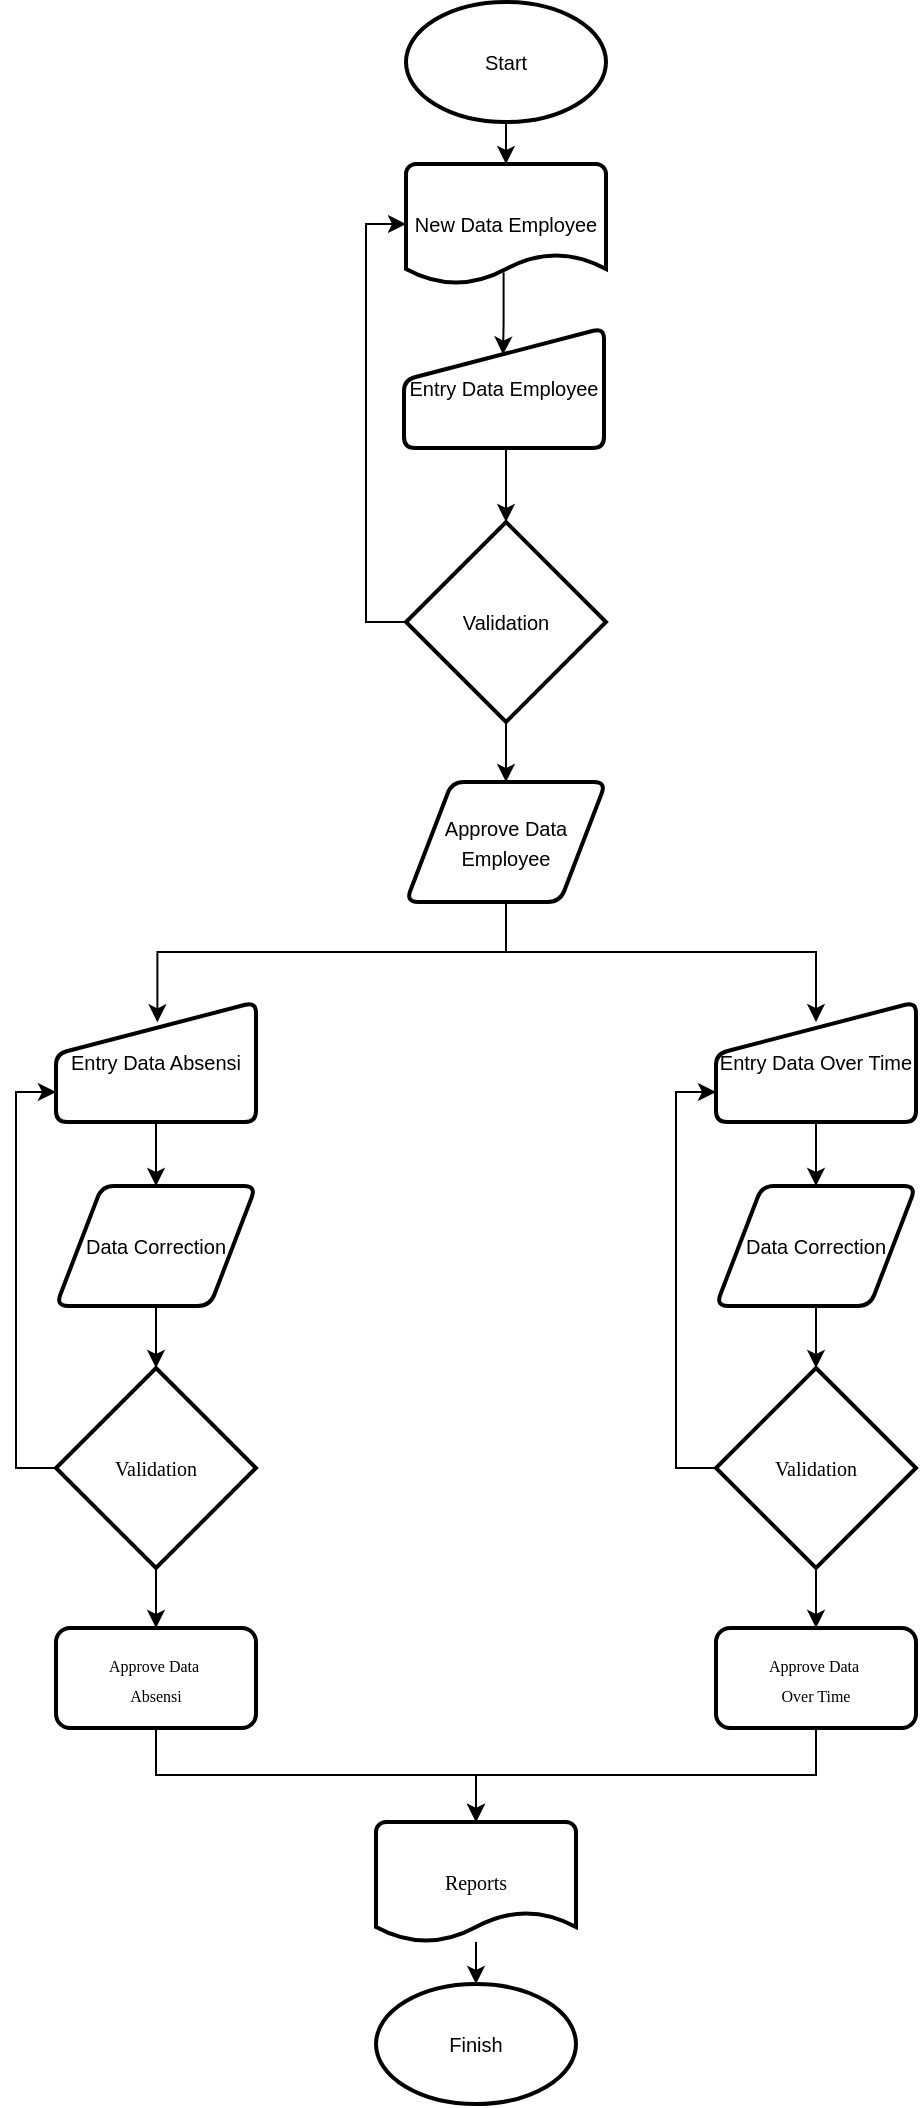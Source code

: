 <mxfile version="13.10.9" type="github" pages="4">
  <diagram id="5nMXj9RyXU6FvlOCf_NT" name="Flowchart">
    <mxGraphModel dx="1955" dy="1103" grid="1" gridSize="10" guides="1" tooltips="1" connect="1" arrows="1" fold="1" page="1" pageScale="1" pageWidth="850" pageHeight="1100" math="0" shadow="0">
      <root>
        <mxCell id="ncbpKEqY_66jZ5IdgeR_-0" />
        <mxCell id="ncbpKEqY_66jZ5IdgeR_-1" parent="ncbpKEqY_66jZ5IdgeR_-0" />
        <mxCell id="KnF2Xs_OHY0_fqnAn4FU-0" style="edgeStyle=orthogonalEdgeStyle;rounded=0;orthogonalLoop=1;jettySize=auto;html=1;exitX=0.5;exitY=1;exitDx=0;exitDy=0;exitPerimeter=0;entryX=0.5;entryY=0;entryDx=0;entryDy=0;entryPerimeter=0;" parent="ncbpKEqY_66jZ5IdgeR_-1" source="1SyY_KzNrf8T8s6oVxAl-0" target="t-rrDtuk4LZZ2P5UaLOh-0" edge="1">
          <mxGeometry relative="1" as="geometry" />
        </mxCell>
        <mxCell id="1SyY_KzNrf8T8s6oVxAl-0" value="&lt;font style=&quot;font-size: 10px&quot;&gt;Start&lt;/font&gt;" style="strokeWidth=2;html=1;shape=mxgraph.flowchart.start_1;whiteSpace=wrap;" parent="ncbpKEqY_66jZ5IdgeR_-1" vertex="1">
          <mxGeometry x="375" y="20" width="100" height="60" as="geometry" />
        </mxCell>
        <mxCell id="rRhv239q08peuhMhp0vz-0" style="edgeStyle=orthogonalEdgeStyle;rounded=0;orthogonalLoop=1;jettySize=auto;html=1;exitX=0.5;exitY=1;exitDx=0;exitDy=0;entryX=0.5;entryY=0;entryDx=0;entryDy=0;entryPerimeter=0;" parent="ncbpKEqY_66jZ5IdgeR_-1" source="1SyY_KzNrf8T8s6oVxAl-1" target="KnF2Xs_OHY0_fqnAn4FU-2" edge="1">
          <mxGeometry relative="1" as="geometry" />
        </mxCell>
        <mxCell id="1SyY_KzNrf8T8s6oVxAl-1" value="&lt;font style=&quot;font-size: 10px&quot;&gt;Entry Data Employee&lt;/font&gt;" style="html=1;strokeWidth=2;shape=manualInput;whiteSpace=wrap;rounded=1;size=26;arcSize=11;" parent="ncbpKEqY_66jZ5IdgeR_-1" vertex="1">
          <mxGeometry x="374" y="183" width="100" height="60" as="geometry" />
        </mxCell>
        <mxCell id="KnF2Xs_OHY0_fqnAn4FU-1" style="edgeStyle=orthogonalEdgeStyle;rounded=0;orthogonalLoop=1;jettySize=auto;html=1;entryX=0.495;entryY=0.221;entryDx=0;entryDy=0;exitX=0.488;exitY=0.905;exitDx=0;exitDy=0;exitPerimeter=0;entryPerimeter=0;" parent="ncbpKEqY_66jZ5IdgeR_-1" source="t-rrDtuk4LZZ2P5UaLOh-0" target="1SyY_KzNrf8T8s6oVxAl-1" edge="1">
          <mxGeometry relative="1" as="geometry" />
        </mxCell>
        <mxCell id="t-rrDtuk4LZZ2P5UaLOh-0" value="&lt;font style=&quot;font-size: 10px&quot;&gt;New Data Employee&lt;/font&gt;" style="strokeWidth=2;html=1;shape=mxgraph.flowchart.document2;whiteSpace=wrap;size=0.25;" parent="ncbpKEqY_66jZ5IdgeR_-1" vertex="1">
          <mxGeometry x="375" y="101" width="100" height="60" as="geometry" />
        </mxCell>
        <mxCell id="rRhv239q08peuhMhp0vz-2" style="edgeStyle=orthogonalEdgeStyle;rounded=0;orthogonalLoop=1;jettySize=auto;html=1;exitX=0;exitY=0.5;exitDx=0;exitDy=0;exitPerimeter=0;entryX=0;entryY=0.5;entryDx=0;entryDy=0;entryPerimeter=0;" parent="ncbpKEqY_66jZ5IdgeR_-1" source="KnF2Xs_OHY0_fqnAn4FU-2" target="t-rrDtuk4LZZ2P5UaLOh-0" edge="1">
          <mxGeometry relative="1" as="geometry" />
        </mxCell>
        <mxCell id="KjmZHDo4SLuheT-k2awk-1" style="edgeStyle=orthogonalEdgeStyle;rounded=0;orthogonalLoop=1;jettySize=auto;html=1;exitX=0.5;exitY=1;exitDx=0;exitDy=0;exitPerimeter=0;entryX=0.5;entryY=0;entryDx=0;entryDy=0;" parent="ncbpKEqY_66jZ5IdgeR_-1" source="KnF2Xs_OHY0_fqnAn4FU-2" target="KjmZHDo4SLuheT-k2awk-0" edge="1">
          <mxGeometry relative="1" as="geometry" />
        </mxCell>
        <mxCell id="KnF2Xs_OHY0_fqnAn4FU-2" value="&lt;div&gt;&lt;font style=&quot;font-size: 10px&quot;&gt;Validation&lt;/font&gt;&lt;/div&gt;" style="strokeWidth=2;html=1;shape=mxgraph.flowchart.decision;whiteSpace=wrap;" parent="ncbpKEqY_66jZ5IdgeR_-1" vertex="1">
          <mxGeometry x="375" y="280" width="100" height="100" as="geometry" />
        </mxCell>
        <mxCell id="KjmZHDo4SLuheT-k2awk-4" style="edgeStyle=orthogonalEdgeStyle;rounded=0;orthogonalLoop=1;jettySize=auto;html=1;exitX=0.5;exitY=1;exitDx=0;exitDy=0;entryX=0.507;entryY=0.169;entryDx=0;entryDy=0;entryPerimeter=0;" parent="ncbpKEqY_66jZ5IdgeR_-1" source="KjmZHDo4SLuheT-k2awk-0" target="KjmZHDo4SLuheT-k2awk-2" edge="1">
          <mxGeometry relative="1" as="geometry" />
        </mxCell>
        <mxCell id="KjmZHDo4SLuheT-k2awk-5" style="edgeStyle=orthogonalEdgeStyle;rounded=0;orthogonalLoop=1;jettySize=auto;html=1;exitX=0.5;exitY=1;exitDx=0;exitDy=0;entryX=0.5;entryY=0.167;entryDx=0;entryDy=0;entryPerimeter=0;" parent="ncbpKEqY_66jZ5IdgeR_-1" source="KjmZHDo4SLuheT-k2awk-0" target="KjmZHDo4SLuheT-k2awk-3" edge="1">
          <mxGeometry relative="1" as="geometry" />
        </mxCell>
        <mxCell id="KjmZHDo4SLuheT-k2awk-0" value="&lt;font style=&quot;font-size: 10px&quot;&gt;Approve Data Employee&lt;/font&gt;" style="shape=parallelogram;html=1;strokeWidth=2;perimeter=parallelogramPerimeter;whiteSpace=wrap;rounded=1;arcSize=12;size=0.23;" parent="ncbpKEqY_66jZ5IdgeR_-1" vertex="1">
          <mxGeometry x="375" y="410" width="100" height="60" as="geometry" />
        </mxCell>
        <mxCell id="2CWql-tI9Y_0Fncy1DRG-1" style="edgeStyle=orthogonalEdgeStyle;rounded=0;orthogonalLoop=1;jettySize=auto;html=1;exitX=0.5;exitY=1;exitDx=0;exitDy=0;entryX=0.5;entryY=0;entryDx=0;entryDy=0;" parent="ncbpKEqY_66jZ5IdgeR_-1" source="KjmZHDo4SLuheT-k2awk-2" target="Wvh0KTGeDEWMRK4vmUht-0" edge="1">
          <mxGeometry relative="1" as="geometry" />
        </mxCell>
        <mxCell id="KjmZHDo4SLuheT-k2awk-2" value="&lt;font style=&quot;font-size: 10px&quot;&gt;Entry Data Absensi&lt;/font&gt;" style="html=1;strokeWidth=2;shape=manualInput;whiteSpace=wrap;rounded=1;size=26;arcSize=11;" parent="ncbpKEqY_66jZ5IdgeR_-1" vertex="1">
          <mxGeometry x="200" y="520" width="100" height="60" as="geometry" />
        </mxCell>
        <mxCell id="2CWql-tI9Y_0Fncy1DRG-2" style="edgeStyle=orthogonalEdgeStyle;rounded=0;orthogonalLoop=1;jettySize=auto;html=1;exitX=0.5;exitY=1;exitDx=0;exitDy=0;entryX=0.5;entryY=0;entryDx=0;entryDy=0;" parent="ncbpKEqY_66jZ5IdgeR_-1" source="KjmZHDo4SLuheT-k2awk-3" target="2CWql-tI9Y_0Fncy1DRG-0" edge="1">
          <mxGeometry relative="1" as="geometry" />
        </mxCell>
        <mxCell id="KjmZHDo4SLuheT-k2awk-3" value="&lt;font style=&quot;font-size: 10px&quot;&gt;Entry Data Over Time&lt;/font&gt;" style="html=1;strokeWidth=2;shape=manualInput;whiteSpace=wrap;rounded=1;size=26;arcSize=11;" parent="ncbpKEqY_66jZ5IdgeR_-1" vertex="1">
          <mxGeometry x="530" y="520" width="100" height="60" as="geometry" />
        </mxCell>
        <mxCell id="vZDQDPhfSBdswScSnadv-1" style="edgeStyle=orthogonalEdgeStyle;rounded=0;orthogonalLoop=1;jettySize=auto;html=1;exitX=0.5;exitY=1;exitDx=0;exitDy=0;" parent="ncbpKEqY_66jZ5IdgeR_-1" source="Wvh0KTGeDEWMRK4vmUht-0" target="2CWql-tI9Y_0Fncy1DRG-3" edge="1">
          <mxGeometry relative="1" as="geometry" />
        </mxCell>
        <mxCell id="Wvh0KTGeDEWMRK4vmUht-0" value="&lt;font style=&quot;font-size: 10px&quot;&gt;Data Correction&lt;/font&gt;" style="shape=parallelogram;html=1;strokeWidth=2;perimeter=parallelogramPerimeter;whiteSpace=wrap;rounded=1;arcSize=12;size=0.23;" parent="ncbpKEqY_66jZ5IdgeR_-1" vertex="1">
          <mxGeometry x="200" y="612" width="100" height="60" as="geometry" />
        </mxCell>
        <mxCell id="vZDQDPhfSBdswScSnadv-2" style="edgeStyle=orthogonalEdgeStyle;rounded=0;orthogonalLoop=1;jettySize=auto;html=1;exitX=0.5;exitY=1;exitDx=0;exitDy=0;entryX=0.5;entryY=0;entryDx=0;entryDy=0;entryPerimeter=0;" parent="ncbpKEqY_66jZ5IdgeR_-1" source="2CWql-tI9Y_0Fncy1DRG-0" target="vZDQDPhfSBdswScSnadv-0" edge="1">
          <mxGeometry relative="1" as="geometry" />
        </mxCell>
        <mxCell id="2CWql-tI9Y_0Fncy1DRG-0" value="&lt;font style=&quot;font-size: 10px&quot;&gt;Data Correction&lt;/font&gt;" style="shape=parallelogram;html=1;strokeWidth=2;perimeter=parallelogramPerimeter;whiteSpace=wrap;rounded=1;arcSize=12;size=0.23;" parent="ncbpKEqY_66jZ5IdgeR_-1" vertex="1">
          <mxGeometry x="530" y="612" width="100" height="60" as="geometry" />
        </mxCell>
        <mxCell id="vZDQDPhfSBdswScSnadv-3" style="edgeStyle=orthogonalEdgeStyle;rounded=0;orthogonalLoop=1;jettySize=auto;html=1;exitX=0;exitY=0.5;exitDx=0;exitDy=0;exitPerimeter=0;entryX=0;entryY=0.75;entryDx=0;entryDy=0;" parent="ncbpKEqY_66jZ5IdgeR_-1" source="2CWql-tI9Y_0Fncy1DRG-3" target="KjmZHDo4SLuheT-k2awk-2" edge="1">
          <mxGeometry relative="1" as="geometry" />
        </mxCell>
        <mxCell id="znZh1uNfBQtlT4IUKfup-0" style="edgeStyle=orthogonalEdgeStyle;rounded=0;orthogonalLoop=1;jettySize=auto;html=1;exitX=0.5;exitY=1;exitDx=0;exitDy=0;exitPerimeter=0;entryX=0.5;entryY=0;entryDx=0;entryDy=0;" parent="ncbpKEqY_66jZ5IdgeR_-1" source="2CWql-tI9Y_0Fncy1DRG-3" target="220HDNtDKlOBBoh5CE0y-0" edge="1">
          <mxGeometry relative="1" as="geometry" />
        </mxCell>
        <mxCell id="2CWql-tI9Y_0Fncy1DRG-3" value="&lt;span style=&quot;font-family: &amp;#34;verdana&amp;#34;&quot;&gt;&lt;font style=&quot;font-size: 10px&quot;&gt;Validation&lt;/font&gt;&lt;/span&gt;" style="strokeWidth=2;html=1;shape=mxgraph.flowchart.decision;whiteSpace=wrap;" parent="ncbpKEqY_66jZ5IdgeR_-1" vertex="1">
          <mxGeometry x="200" y="703" width="100" height="100" as="geometry" />
        </mxCell>
        <mxCell id="vZDQDPhfSBdswScSnadv-4" style="edgeStyle=orthogonalEdgeStyle;rounded=0;orthogonalLoop=1;jettySize=auto;html=1;exitX=0;exitY=0.5;exitDx=0;exitDy=0;exitPerimeter=0;entryX=0;entryY=0.75;entryDx=0;entryDy=0;" parent="ncbpKEqY_66jZ5IdgeR_-1" source="vZDQDPhfSBdswScSnadv-0" target="KjmZHDo4SLuheT-k2awk-3" edge="1">
          <mxGeometry relative="1" as="geometry" />
        </mxCell>
        <mxCell id="znZh1uNfBQtlT4IUKfup-2" style="edgeStyle=orthogonalEdgeStyle;rounded=0;orthogonalLoop=1;jettySize=auto;html=1;exitX=0.5;exitY=1;exitDx=0;exitDy=0;exitPerimeter=0;entryX=0.5;entryY=0;entryDx=0;entryDy=0;" parent="ncbpKEqY_66jZ5IdgeR_-1" source="vZDQDPhfSBdswScSnadv-0" target="znZh1uNfBQtlT4IUKfup-1" edge="1">
          <mxGeometry relative="1" as="geometry" />
        </mxCell>
        <mxCell id="vZDQDPhfSBdswScSnadv-0" value="&lt;span style=&quot;font-family: &amp;#34;verdana&amp;#34;&quot;&gt;&lt;font style=&quot;font-size: 10px&quot;&gt;Validation&lt;/font&gt;&lt;/span&gt;" style="strokeWidth=2;html=1;shape=mxgraph.flowchart.decision;whiteSpace=wrap;" parent="ncbpKEqY_66jZ5IdgeR_-1" vertex="1">
          <mxGeometry x="530" y="703" width="100" height="100" as="geometry" />
        </mxCell>
        <mxCell id="znZh1uNfBQtlT4IUKfup-4" style="edgeStyle=orthogonalEdgeStyle;rounded=0;orthogonalLoop=1;jettySize=auto;html=1;exitX=0.5;exitY=1;exitDx=0;exitDy=0;entryX=0.5;entryY=0;entryDx=0;entryDy=0;entryPerimeter=0;" parent="ncbpKEqY_66jZ5IdgeR_-1" source="220HDNtDKlOBBoh5CE0y-0" target="znZh1uNfBQtlT4IUKfup-3" edge="1">
          <mxGeometry relative="1" as="geometry" />
        </mxCell>
        <mxCell id="220HDNtDKlOBBoh5CE0y-0" value="&lt;span style=&quot;font-family: &amp;#34;verdana&amp;#34; ; font-size: 8px&quot;&gt;Approve Data&amp;nbsp;&lt;/span&gt;&lt;br style=&quot;font-family: &amp;#34;verdana&amp;#34; ; font-size: 8px&quot;&gt;&lt;span style=&quot;font-family: &amp;#34;verdana&amp;#34; ; font-size: 8px&quot;&gt;Absensi&lt;/span&gt;" style="rounded=1;whiteSpace=wrap;html=1;absoluteArcSize=1;arcSize=14;strokeWidth=2;" parent="ncbpKEqY_66jZ5IdgeR_-1" vertex="1">
          <mxGeometry x="200" y="833" width="100" height="50" as="geometry" />
        </mxCell>
        <mxCell id="znZh1uNfBQtlT4IUKfup-5" style="edgeStyle=orthogonalEdgeStyle;rounded=0;orthogonalLoop=1;jettySize=auto;html=1;exitX=0.5;exitY=1;exitDx=0;exitDy=0;entryX=0.5;entryY=0;entryDx=0;entryDy=0;entryPerimeter=0;" parent="ncbpKEqY_66jZ5IdgeR_-1" source="znZh1uNfBQtlT4IUKfup-1" target="znZh1uNfBQtlT4IUKfup-3" edge="1">
          <mxGeometry relative="1" as="geometry" />
        </mxCell>
        <mxCell id="znZh1uNfBQtlT4IUKfup-1" value="&lt;span style=&quot;font-family: &amp;#34;verdana&amp;#34; ; font-size: 8px&quot;&gt;Approve Data&amp;nbsp;&lt;/span&gt;&lt;br style=&quot;font-family: &amp;#34;verdana&amp;#34; ; font-size: 8px&quot;&gt;&lt;span style=&quot;font-family: &amp;#34;verdana&amp;#34; ; font-size: 8px&quot;&gt;Over Time&lt;/span&gt;" style="rounded=1;whiteSpace=wrap;html=1;absoluteArcSize=1;arcSize=14;strokeWidth=2;" parent="ncbpKEqY_66jZ5IdgeR_-1" vertex="1">
          <mxGeometry x="530" y="833" width="100" height="50" as="geometry" />
        </mxCell>
        <mxCell id="znZh1uNfBQtlT4IUKfup-7" value="" style="edgeStyle=orthogonalEdgeStyle;rounded=0;orthogonalLoop=1;jettySize=auto;html=1;" parent="ncbpKEqY_66jZ5IdgeR_-1" source="znZh1uNfBQtlT4IUKfup-3" target="znZh1uNfBQtlT4IUKfup-6" edge="1">
          <mxGeometry relative="1" as="geometry" />
        </mxCell>
        <mxCell id="znZh1uNfBQtlT4IUKfup-3" value="&lt;span style=&quot;font-family: &amp;#34;verdana&amp;#34;&quot;&gt;&lt;font style=&quot;font-size: 10px&quot;&gt;Reports&lt;/font&gt;&lt;/span&gt;" style="strokeWidth=2;html=1;shape=mxgraph.flowchart.document2;whiteSpace=wrap;size=0.25;" parent="ncbpKEqY_66jZ5IdgeR_-1" vertex="1">
          <mxGeometry x="360" y="930" width="100" height="60" as="geometry" />
        </mxCell>
        <mxCell id="znZh1uNfBQtlT4IUKfup-6" value="&lt;font style=&quot;font-size: 10px&quot;&gt;Finish&lt;/font&gt;" style="strokeWidth=2;html=1;shape=mxgraph.flowchart.start_1;whiteSpace=wrap;" parent="ncbpKEqY_66jZ5IdgeR_-1" vertex="1">
          <mxGeometry x="360" y="1011" width="100" height="60" as="geometry" />
        </mxCell>
      </root>
    </mxGraphModel>
  </diagram>
  <diagram name="Diagram Alir" id="74e2e168-ea6b-b213-b513-2b3c1d86103e">
    <mxGraphModel dx="1564" dy="882" grid="1" gridSize="10" guides="1" tooltips="1" connect="1" arrows="1" fold="1" page="1" pageScale="1" pageWidth="1100" pageHeight="850" background="#ffffff" math="0" shadow="0">
      <root>
        <mxCell id="0" />
        <mxCell id="1" parent="0" />
        <mxCell id="77e6c97f196da883-1" value="Diagram Alir Employee" style="swimlane;html=1;childLayout=stackLayout;startSize=20;rounded=0;shadow=0;labelBackgroundColor=none;strokeWidth=1;fontFamily=Verdana;fontSize=8;align=center;fontColor=#FFFFFF;fillColor=#000000;" parent="1" vertex="1">
          <mxGeometry x="70" y="40" width="640" height="750" as="geometry" />
        </mxCell>
        <mxCell id="77e6c97f196da883-2" value="Employee" style="swimlane;html=1;startSize=20;fillColor=#3399FF;fontColor=#FFFFFF;" parent="77e6c97f196da883-1" vertex="1">
          <mxGeometry y="20" width="160" height="730" as="geometry" />
        </mxCell>
        <mxCell id="77e6c97f196da883-8" value="New Data Employee" style="rounded=1;whiteSpace=wrap;html=1;shadow=0;labelBackgroundColor=none;strokeWidth=1;fontFamily=Verdana;fontSize=8;align=center;" parent="77e6c97f196da883-2" vertex="1">
          <mxGeometry x="20" y="65" width="100" height="60" as="geometry" />
        </mxCell>
        <mxCell id="rUZzpy61hVOmb5DJjFDf-6" value="Entry Absensi" style="rounded=1;whiteSpace=wrap;html=1;shadow=0;labelBackgroundColor=none;strokeWidth=1;fontFamily=Verdana;fontSize=8;align=center;" parent="77e6c97f196da883-2" vertex="1">
          <mxGeometry x="20" y="320" width="100" height="60" as="geometry" />
        </mxCell>
        <mxCell id="rUZzpy61hVOmb5DJjFDf-31" value="Entry Over Time" style="rounded=1;whiteSpace=wrap;html=1;shadow=0;labelBackgroundColor=none;strokeWidth=1;fontFamily=Verdana;fontSize=8;align=center;" parent="77e6c97f196da883-2" vertex="1">
          <mxGeometry x="30" y="500" width="100" height="60" as="geometry" />
        </mxCell>
        <mxCell id="77e6c97f196da883-26" style="edgeStyle=orthogonalEdgeStyle;rounded=1;html=1;labelBackgroundColor=none;startArrow=none;startFill=0;startSize=5;endArrow=classicThin;endFill=1;endSize=5;jettySize=auto;orthogonalLoop=1;strokeWidth=1;fontFamily=Verdana;fontSize=8" parent="77e6c97f196da883-1" source="77e6c97f196da883-8" target="77e6c97f196da883-11" edge="1">
          <mxGeometry relative="1" as="geometry" />
        </mxCell>
        <mxCell id="rUZzpy61hVOmb5DJjFDf-13" style="edgeStyle=orthogonalEdgeStyle;rounded=0;orthogonalLoop=1;jettySize=auto;html=1;exitX=1;exitY=0.5;exitDx=0;exitDy=0;entryX=0;entryY=0.5;entryDx=0;entryDy=0;" parent="77e6c97f196da883-1" source="rUZzpy61hVOmb5DJjFDf-6" target="rUZzpy61hVOmb5DJjFDf-9" edge="1">
          <mxGeometry relative="1" as="geometry" />
        </mxCell>
        <mxCell id="77e6c97f196da883-3" value="Admin" style="swimlane;html=1;startSize=20;fillColor=#3399FF;fontColor=#FFFFFF;" parent="77e6c97f196da883-1" vertex="1">
          <mxGeometry x="160" y="20" width="160" height="730" as="geometry" />
        </mxCell>
        <mxCell id="rUZzpy61hVOmb5DJjFDf-2" style="edgeStyle=orthogonalEdgeStyle;rounded=0;orthogonalLoop=1;jettySize=auto;html=1;exitX=0.5;exitY=1;exitDx=0;exitDy=0;entryX=0.5;entryY=0;entryDx=0;entryDy=0;" parent="77e6c97f196da883-3" source="77e6c97f196da883-11" target="rUZzpy61hVOmb5DJjFDf-1" edge="1">
          <mxGeometry relative="1" as="geometry" />
        </mxCell>
        <mxCell id="77e6c97f196da883-11" value="Entry Data Employee" style="rounded=1;whiteSpace=wrap;html=1;shadow=0;labelBackgroundColor=none;strokeWidth=1;fontFamily=Verdana;fontSize=8;align=center;" parent="77e6c97f196da883-3" vertex="1">
          <mxGeometry x="30" y="65" width="100" height="60" as="geometry" />
        </mxCell>
        <mxCell id="rUZzpy61hVOmb5DJjFDf-1" value="Validation" style="rhombus;whiteSpace=wrap;html=1;rounded=0;shadow=0;labelBackgroundColor=none;strokeWidth=1;fontFamily=Verdana;fontSize=8;align=center;" parent="77e6c97f196da883-3" vertex="1">
          <mxGeometry x="40" y="155" width="80" height="60" as="geometry" />
        </mxCell>
        <mxCell id="rUZzpy61hVOmb5DJjFDf-11" style="edgeStyle=orthogonalEdgeStyle;rounded=0;orthogonalLoop=1;jettySize=auto;html=1;exitX=0.5;exitY=1;exitDx=0;exitDy=0;entryX=0.5;entryY=0;entryDx=0;entryDy=0;" parent="77e6c97f196da883-3" source="rUZzpy61hVOmb5DJjFDf-9" target="rUZzpy61hVOmb5DJjFDf-10" edge="1">
          <mxGeometry relative="1" as="geometry" />
        </mxCell>
        <mxCell id="rUZzpy61hVOmb5DJjFDf-9" value="Data Correction" style="rounded=1;whiteSpace=wrap;html=1;shadow=0;labelBackgroundColor=none;strokeWidth=1;fontFamily=Verdana;fontSize=8;align=center;" parent="77e6c97f196da883-3" vertex="1">
          <mxGeometry x="30" y="320" width="100" height="60" as="geometry" />
        </mxCell>
        <mxCell id="rUZzpy61hVOmb5DJjFDf-10" value="Validation" style="rhombus;whiteSpace=wrap;html=1;rounded=0;shadow=0;labelBackgroundColor=none;strokeWidth=1;fontFamily=Verdana;fontSize=8;align=center;" parent="77e6c97f196da883-3" vertex="1">
          <mxGeometry x="40" y="405" width="80" height="60" as="geometry" />
        </mxCell>
        <mxCell id="rUZzpy61hVOmb5DJjFDf-39" style="edgeStyle=orthogonalEdgeStyle;rounded=0;orthogonalLoop=1;jettySize=auto;html=1;exitX=0.5;exitY=1;exitDx=0;exitDy=0;entryX=0.5;entryY=0;entryDx=0;entryDy=0;" parent="77e6c97f196da883-3" source="rUZzpy61hVOmb5DJjFDf-32" target="rUZzpy61hVOmb5DJjFDf-35" edge="1">
          <mxGeometry relative="1" as="geometry" />
        </mxCell>
        <mxCell id="rUZzpy61hVOmb5DJjFDf-32" value="Data Correction" style="rounded=1;whiteSpace=wrap;html=1;shadow=0;labelBackgroundColor=none;strokeWidth=1;fontFamily=Verdana;fontSize=8;align=center;" parent="77e6c97f196da883-3" vertex="1">
          <mxGeometry x="30" y="500" width="100" height="60" as="geometry" />
        </mxCell>
        <mxCell id="rUZzpy61hVOmb5DJjFDf-35" value="Validation" style="rhombus;whiteSpace=wrap;html=1;rounded=0;shadow=0;labelBackgroundColor=none;strokeWidth=1;fontFamily=Verdana;fontSize=8;align=center;" parent="77e6c97f196da883-3" vertex="1">
          <mxGeometry x="40" y="600" width="80" height="60" as="geometry" />
        </mxCell>
        <mxCell id="77e6c97f196da883-4" value="Manager" style="swimlane;html=1;startSize=20;fillColor=#007FFF;fontColor=#FFFFFF;" parent="77e6c97f196da883-1" vertex="1">
          <mxGeometry x="320" y="20" width="160" height="730" as="geometry" />
        </mxCell>
        <mxCell id="77e6c97f196da883-12" value="Approve Data Employee" style="rounded=1;whiteSpace=wrap;html=1;shadow=0;labelBackgroundColor=none;strokeWidth=1;fontFamily=Verdana;fontSize=8;align=center;" parent="77e6c97f196da883-4" vertex="1">
          <mxGeometry x="30" y="210" width="100" height="60" as="geometry" />
        </mxCell>
        <mxCell id="rUZzpy61hVOmb5DJjFDf-15" value="Approve Data Absensi" style="rounded=1;whiteSpace=wrap;html=1;shadow=0;labelBackgroundColor=none;strokeWidth=1;fontFamily=Verdana;fontSize=8;align=center;" parent="77e6c97f196da883-4" vertex="1">
          <mxGeometry x="30" y="321" width="100" height="60" as="geometry" />
        </mxCell>
        <mxCell id="rUZzpy61hVOmb5DJjFDf-33" value="Approve Data &lt;br&gt;Over Time" style="rounded=1;whiteSpace=wrap;html=1;shadow=0;labelBackgroundColor=none;strokeWidth=1;fontFamily=Verdana;fontSize=8;align=center;" parent="77e6c97f196da883-4" vertex="1">
          <mxGeometry x="30" y="500" width="100" height="60" as="geometry" />
        </mxCell>
        <mxCell id="77e6c97f196da883-5" value="Head" style="swimlane;html=1;startSize=20;fillColor=#007FFF;fontColor=#FFFFFF;" parent="77e6c97f196da883-1" vertex="1">
          <mxGeometry x="480" y="20" width="160" height="730" as="geometry" />
        </mxCell>
        <mxCell id="77e6c97f196da883-15" value="Reports" style="rounded=1;whiteSpace=wrap;html=1;shadow=0;labelBackgroundColor=none;strokeWidth=1;fontFamily=Verdana;fontSize=8;align=center;" parent="77e6c97f196da883-5" vertex="1">
          <mxGeometry x="30" y="210" width="100" height="60" as="geometry" />
        </mxCell>
        <mxCell id="rUZzpy61hVOmb5DJjFDf-19" value="Reports" style="rounded=1;whiteSpace=wrap;html=1;shadow=0;labelBackgroundColor=none;strokeWidth=1;fontFamily=Verdana;fontSize=8;align=center;" parent="77e6c97f196da883-5" vertex="1">
          <mxGeometry x="30" y="321" width="100" height="60" as="geometry" />
        </mxCell>
        <mxCell id="rUZzpy61hVOmb5DJjFDf-34" value="Reports" style="rounded=1;whiteSpace=wrap;html=1;shadow=0;labelBackgroundColor=none;strokeWidth=1;fontFamily=Verdana;fontSize=8;align=center;" parent="77e6c97f196da883-5" vertex="1">
          <mxGeometry x="30" y="500" width="100" height="60" as="geometry" />
        </mxCell>
        <mxCell id="rUZzpy61hVOmb5DJjFDf-4" style="edgeStyle=orthogonalEdgeStyle;rounded=0;orthogonalLoop=1;jettySize=auto;html=1;exitX=0.5;exitY=1;exitDx=0;exitDy=0;entryX=0;entryY=0.5;entryDx=0;entryDy=0;" parent="77e6c97f196da883-1" source="rUZzpy61hVOmb5DJjFDf-1" target="77e6c97f196da883-12" edge="1">
          <mxGeometry relative="1" as="geometry" />
        </mxCell>
        <mxCell id="rUZzpy61hVOmb5DJjFDf-5" style="edgeStyle=orthogonalEdgeStyle;rounded=0;orthogonalLoop=1;jettySize=auto;html=1;exitX=1;exitY=0.5;exitDx=0;exitDy=0;entryX=0;entryY=0.5;entryDx=0;entryDy=0;" parent="77e6c97f196da883-1" source="77e6c97f196da883-12" target="77e6c97f196da883-15" edge="1">
          <mxGeometry relative="1" as="geometry" />
        </mxCell>
        <mxCell id="rUZzpy61hVOmb5DJjFDf-14" style="edgeStyle=orthogonalEdgeStyle;rounded=0;orthogonalLoop=1;jettySize=auto;html=1;exitX=0.5;exitY=1;exitDx=0;exitDy=0;entryX=0.5;entryY=0;entryDx=0;entryDy=0;" parent="77e6c97f196da883-1" source="77e6c97f196da883-12" target="rUZzpy61hVOmb5DJjFDf-6" edge="1">
          <mxGeometry relative="1" as="geometry" />
        </mxCell>
        <mxCell id="rUZzpy61hVOmb5DJjFDf-18" style="edgeStyle=orthogonalEdgeStyle;rounded=0;orthogonalLoop=1;jettySize=auto;html=1;exitX=1;exitY=0.5;exitDx=0;exitDy=0;entryX=-0.033;entryY=0.486;entryDx=0;entryDy=0;entryPerimeter=0;" parent="77e6c97f196da883-1" source="rUZzpy61hVOmb5DJjFDf-9" target="rUZzpy61hVOmb5DJjFDf-15" edge="1">
          <mxGeometry relative="1" as="geometry" />
        </mxCell>
        <mxCell id="rUZzpy61hVOmb5DJjFDf-20" style="edgeStyle=orthogonalEdgeStyle;rounded=0;orthogonalLoop=1;jettySize=auto;html=1;exitX=1;exitY=0.5;exitDx=0;exitDy=0;entryX=0;entryY=0.5;entryDx=0;entryDy=0;" parent="77e6c97f196da883-1" source="rUZzpy61hVOmb5DJjFDf-15" target="rUZzpy61hVOmb5DJjFDf-19" edge="1">
          <mxGeometry relative="1" as="geometry" />
        </mxCell>
        <mxCell id="rUZzpy61hVOmb5DJjFDf-36" style="edgeStyle=orthogonalEdgeStyle;rounded=0;orthogonalLoop=1;jettySize=auto;html=1;exitX=1;exitY=0.5;exitDx=0;exitDy=0;entryX=0;entryY=0.5;entryDx=0;entryDy=0;" parent="77e6c97f196da883-1" source="rUZzpy61hVOmb5DJjFDf-31" target="rUZzpy61hVOmb5DJjFDf-32" edge="1">
          <mxGeometry relative="1" as="geometry" />
        </mxCell>
        <mxCell id="rUZzpy61hVOmb5DJjFDf-37" style="edgeStyle=orthogonalEdgeStyle;rounded=0;orthogonalLoop=1;jettySize=auto;html=1;exitX=1;exitY=0.5;exitDx=0;exitDy=0;entryX=0;entryY=0.5;entryDx=0;entryDy=0;" parent="77e6c97f196da883-1" source="rUZzpy61hVOmb5DJjFDf-32" target="rUZzpy61hVOmb5DJjFDf-33" edge="1">
          <mxGeometry relative="1" as="geometry" />
        </mxCell>
        <mxCell id="rUZzpy61hVOmb5DJjFDf-38" style="edgeStyle=orthogonalEdgeStyle;rounded=0;orthogonalLoop=1;jettySize=auto;html=1;exitX=1;exitY=0.5;exitDx=0;exitDy=0;entryX=0;entryY=0.5;entryDx=0;entryDy=0;" parent="77e6c97f196da883-1" source="rUZzpy61hVOmb5DJjFDf-33" target="rUZzpy61hVOmb5DJjFDf-34" edge="1">
          <mxGeometry relative="1" as="geometry" />
        </mxCell>
        <mxCell id="rUZzpy61hVOmb5DJjFDf-40" style="edgeStyle=orthogonalEdgeStyle;rounded=0;orthogonalLoop=1;jettySize=auto;html=1;exitX=0;exitY=0.5;exitDx=0;exitDy=0;entryX=0.441;entryY=1.064;entryDx=0;entryDy=0;entryPerimeter=0;" parent="77e6c97f196da883-1" source="rUZzpy61hVOmb5DJjFDf-35" target="rUZzpy61hVOmb5DJjFDf-31" edge="1">
          <mxGeometry relative="1" as="geometry" />
        </mxCell>
        <mxCell id="rUZzpy61hVOmb5DJjFDf-12" style="edgeStyle=orthogonalEdgeStyle;rounded=0;orthogonalLoop=1;jettySize=auto;html=1;exitX=0;exitY=0.5;exitDx=0;exitDy=0;entryX=0.5;entryY=1;entryDx=0;entryDy=0;" parent="77e6c97f196da883-1" source="rUZzpy61hVOmb5DJjFDf-10" target="rUZzpy61hVOmb5DJjFDf-6" edge="1">
          <mxGeometry relative="1" as="geometry">
            <mxPoint x="70" y="405" as="targetPoint" />
          </mxGeometry>
        </mxCell>
        <mxCell id="rUZzpy61hVOmb5DJjFDf-3" style="edgeStyle=orthogonalEdgeStyle;rounded=0;orthogonalLoop=1;jettySize=auto;html=1;exitX=0;exitY=0.5;exitDx=0;exitDy=0;" parent="1" source="rUZzpy61hVOmb5DJjFDf-1" edge="1">
          <mxGeometry relative="1" as="geometry">
            <mxPoint x="140" y="190" as="targetPoint" />
          </mxGeometry>
        </mxCell>
      </root>
    </mxGraphModel>
  </diagram>
  <diagram id="09ZYb0UhuifdrqO3-pYh" name="Dekomposisi Fungsi Sistem Berjalan">
    <mxGraphModel dx="782" dy="441" grid="1" gridSize="10" guides="1" tooltips="1" connect="1" arrows="1" fold="1" page="1" pageScale="1" pageWidth="1100" pageHeight="850" math="0" shadow="0">
      <root>
        <mxCell id="pgPreuSWDQkHnuzHZsW7-0" />
        <mxCell id="pgPreuSWDQkHnuzHZsW7-1" parent="pgPreuSWDQkHnuzHZsW7-0" />
        <mxCell id="Z2QrvDTO1zWLDcWULxWB-11" style="edgeStyle=orthogonalEdgeStyle;rounded=0;orthogonalLoop=1;jettySize=auto;html=1;exitX=0.5;exitY=1;exitDx=0;exitDy=0;entryX=0.5;entryY=0;entryDx=0;entryDy=0;" parent="pgPreuSWDQkHnuzHZsW7-1" source="Z2QrvDTO1zWLDcWULxWB-0" target="Z2QrvDTO1zWLDcWULxWB-6" edge="1">
          <mxGeometry relative="1" as="geometry" />
        </mxCell>
        <mxCell id="Z2QrvDTO1zWLDcWULxWB-12" style="edgeStyle=orthogonalEdgeStyle;rounded=0;orthogonalLoop=1;jettySize=auto;html=1;exitX=0.5;exitY=1;exitDx=0;exitDy=0;entryX=0.5;entryY=0;entryDx=0;entryDy=0;" parent="pgPreuSWDQkHnuzHZsW7-1" source="Z2QrvDTO1zWLDcWULxWB-0" target="Z2QrvDTO1zWLDcWULxWB-1" edge="1">
          <mxGeometry relative="1" as="geometry" />
        </mxCell>
        <mxCell id="Z2QrvDTO1zWLDcWULxWB-0" value="&lt;span&gt;Analisa dan Perancangan Sistem InformasiPengelolaan Data Karyawan pada PT. Avows Technologies&lt;/span&gt;" style="rounded=0;whiteSpace=wrap;html=1;" parent="pgPreuSWDQkHnuzHZsW7-1" vertex="1">
          <mxGeometry x="450" y="20" width="260" height="60" as="geometry" />
        </mxCell>
        <mxCell id="Z2QrvDTO1zWLDcWULxWB-24" style="edgeStyle=orthogonalEdgeStyle;rounded=0;orthogonalLoop=1;jettySize=auto;html=1;exitX=0.5;exitY=1;exitDx=0;exitDy=0;entryX=0.5;entryY=0;entryDx=0;entryDy=0;" parent="pgPreuSWDQkHnuzHZsW7-1" source="Z2QrvDTO1zWLDcWULxWB-1" target="Z2QrvDTO1zWLDcWULxWB-2" edge="1">
          <mxGeometry relative="1" as="geometry" />
        </mxCell>
        <mxCell id="Z2QrvDTO1zWLDcWULxWB-25" style="edgeStyle=orthogonalEdgeStyle;rounded=0;orthogonalLoop=1;jettySize=auto;html=1;exitX=0.5;exitY=1;exitDx=0;exitDy=0;" parent="pgPreuSWDQkHnuzHZsW7-1" source="Z2QrvDTO1zWLDcWULxWB-1" target="Z2QrvDTO1zWLDcWULxWB-4" edge="1">
          <mxGeometry relative="1" as="geometry" />
        </mxCell>
        <mxCell id="Z2QrvDTO1zWLDcWULxWB-26" style="edgeStyle=orthogonalEdgeStyle;rounded=0;orthogonalLoop=1;jettySize=auto;html=1;exitX=0.5;exitY=1;exitDx=0;exitDy=0;entryX=0.5;entryY=0;entryDx=0;entryDy=0;" parent="pgPreuSWDQkHnuzHZsW7-1" source="Z2QrvDTO1zWLDcWULxWB-1" target="Z2QrvDTO1zWLDcWULxWB-3" edge="1">
          <mxGeometry relative="1" as="geometry" />
        </mxCell>
        <mxCell id="Z2QrvDTO1zWLDcWULxWB-1" value="Employee" style="rounded=0;whiteSpace=wrap;html=1;" parent="pgPreuSWDQkHnuzHZsW7-1" vertex="1">
          <mxGeometry x="750" y="190" width="160" height="60" as="geometry" />
        </mxCell>
        <mxCell id="Z2QrvDTO1zWLDcWULxWB-22" style="edgeStyle=orthogonalEdgeStyle;rounded=0;orthogonalLoop=1;jettySize=auto;html=1;exitX=0.5;exitY=1;exitDx=0;exitDy=0;entryX=0.5;entryY=0;entryDx=0;entryDy=0;" parent="pgPreuSWDQkHnuzHZsW7-1" source="Z2QrvDTO1zWLDcWULxWB-2" target="Z2QrvDTO1zWLDcWULxWB-20" edge="1">
          <mxGeometry relative="1" as="geometry" />
        </mxCell>
        <mxCell id="Z2QrvDTO1zWLDcWULxWB-23" style="edgeStyle=orthogonalEdgeStyle;rounded=0;orthogonalLoop=1;jettySize=auto;html=1;exitX=0.5;exitY=1;exitDx=0;exitDy=0;entryX=0.5;entryY=0;entryDx=0;entryDy=0;" parent="pgPreuSWDQkHnuzHZsW7-1" source="Z2QrvDTO1zWLDcWULxWB-2" target="Z2QrvDTO1zWLDcWULxWB-21" edge="1">
          <mxGeometry relative="1" as="geometry" />
        </mxCell>
        <mxCell id="Z2QrvDTO1zWLDcWULxWB-2" value="Data Employee" style="rounded=0;whiteSpace=wrap;html=1;" parent="pgPreuSWDQkHnuzHZsW7-1" vertex="1">
          <mxGeometry x="580" y="310" width="160" height="60" as="geometry" />
        </mxCell>
        <mxCell id="Z2QrvDTO1zWLDcWULxWB-3" value="Data Employee Status" style="rounded=0;whiteSpace=wrap;html=1;" parent="pgPreuSWDQkHnuzHZsW7-1" vertex="1">
          <mxGeometry x="750" y="310" width="160" height="60" as="geometry" />
        </mxCell>
        <mxCell id="Z2QrvDTO1zWLDcWULxWB-4" value="Data Employee Bank" style="rounded=0;whiteSpace=wrap;html=1;" parent="pgPreuSWDQkHnuzHZsW7-1" vertex="1">
          <mxGeometry x="920" y="310" width="160" height="60" as="geometry" />
        </mxCell>
        <mxCell id="Z2QrvDTO1zWLDcWULxWB-13" style="edgeStyle=orthogonalEdgeStyle;rounded=0;orthogonalLoop=1;jettySize=auto;html=1;exitX=0.5;exitY=1;exitDx=0;exitDy=0;entryX=0.5;entryY=0;entryDx=0;entryDy=0;" parent="pgPreuSWDQkHnuzHZsW7-1" source="Z2QrvDTO1zWLDcWULxWB-6" target="Z2QrvDTO1zWLDcWULxWB-7" edge="1">
          <mxGeometry relative="1" as="geometry" />
        </mxCell>
        <mxCell id="Z2QrvDTO1zWLDcWULxWB-14" style="edgeStyle=orthogonalEdgeStyle;rounded=0;orthogonalLoop=1;jettySize=auto;html=1;exitX=0.5;exitY=1;exitDx=0;exitDy=0;entryX=0.625;entryY=0;entryDx=0;entryDy=0;entryPerimeter=0;" parent="pgPreuSWDQkHnuzHZsW7-1" source="Z2QrvDTO1zWLDcWULxWB-6" target="Z2QrvDTO1zWLDcWULxWB-9" edge="1">
          <mxGeometry relative="1" as="geometry" />
        </mxCell>
        <mxCell id="Z2QrvDTO1zWLDcWULxWB-15" style="edgeStyle=orthogonalEdgeStyle;rounded=0;orthogonalLoop=1;jettySize=auto;html=1;exitX=0.5;exitY=1;exitDx=0;exitDy=0;entryX=0.5;entryY=0;entryDx=0;entryDy=0;" parent="pgPreuSWDQkHnuzHZsW7-1" source="Z2QrvDTO1zWLDcWULxWB-6" target="Z2QrvDTO1zWLDcWULxWB-8" edge="1">
          <mxGeometry relative="1" as="geometry" />
        </mxCell>
        <mxCell id="Z2QrvDTO1zWLDcWULxWB-6" value="Data Pendukung" style="rounded=0;whiteSpace=wrap;html=1;" parent="pgPreuSWDQkHnuzHZsW7-1" vertex="1">
          <mxGeometry x="220" y="190" width="160" height="60" as="geometry" />
        </mxCell>
        <mxCell id="Z2QrvDTO1zWLDcWULxWB-7" value="Client" style="rounded=0;whiteSpace=wrap;html=1;" parent="pgPreuSWDQkHnuzHZsW7-1" vertex="1">
          <mxGeometry x="50" y="310" width="160" height="60" as="geometry" />
        </mxCell>
        <mxCell id="Z2QrvDTO1zWLDcWULxWB-8" value="Bank" style="rounded=0;whiteSpace=wrap;html=1;" parent="pgPreuSWDQkHnuzHZsW7-1" vertex="1">
          <mxGeometry x="220" y="310" width="160" height="60" as="geometry" />
        </mxCell>
        <mxCell id="Z2QrvDTO1zWLDcWULxWB-9" value="position" style="rounded=0;whiteSpace=wrap;html=1;" parent="pgPreuSWDQkHnuzHZsW7-1" vertex="1">
          <mxGeometry x="390" y="310" width="160" height="60" as="geometry" />
        </mxCell>
        <mxCell id="Z2QrvDTO1zWLDcWULxWB-29" style="edgeStyle=orthogonalEdgeStyle;rounded=0;orthogonalLoop=1;jettySize=auto;html=1;exitX=0.5;exitY=1;exitDx=0;exitDy=0;entryX=0.5;entryY=0;entryDx=0;entryDy=0;" parent="pgPreuSWDQkHnuzHZsW7-1" source="Z2QrvDTO1zWLDcWULxWB-20" target="Z2QrvDTO1zWLDcWULxWB-27" edge="1">
          <mxGeometry relative="1" as="geometry" />
        </mxCell>
        <mxCell id="Z2QrvDTO1zWLDcWULxWB-20" value="Absensi" style="rounded=0;whiteSpace=wrap;html=1;" parent="pgPreuSWDQkHnuzHZsW7-1" vertex="1">
          <mxGeometry x="480" y="440" width="160" height="60" as="geometry" />
        </mxCell>
        <mxCell id="Z2QrvDTO1zWLDcWULxWB-30" style="edgeStyle=orthogonalEdgeStyle;rounded=0;orthogonalLoop=1;jettySize=auto;html=1;exitX=0.5;exitY=1;exitDx=0;exitDy=0;entryX=0.5;entryY=0;entryDx=0;entryDy=0;" parent="pgPreuSWDQkHnuzHZsW7-1" source="Z2QrvDTO1zWLDcWULxWB-21" target="Z2QrvDTO1zWLDcWULxWB-27" edge="1">
          <mxGeometry relative="1" as="geometry" />
        </mxCell>
        <mxCell id="Z2QrvDTO1zWLDcWULxWB-21" value="SPL" style="rounded=0;whiteSpace=wrap;html=1;" parent="pgPreuSWDQkHnuzHZsW7-1" vertex="1">
          <mxGeometry x="680" y="440" width="160" height="60" as="geometry" />
        </mxCell>
        <mxCell id="Z2QrvDTO1zWLDcWULxWB-27" value="Reports" style="rounded=0;whiteSpace=wrap;html=1;" parent="pgPreuSWDQkHnuzHZsW7-1" vertex="1">
          <mxGeometry x="580" y="550" width="160" height="60" as="geometry" />
        </mxCell>
      </root>
    </mxGraphModel>
  </diagram>
  <diagram id="keMZ1xhTPiK9WRboU9AK" name="ERD">
    <mxGraphModel dx="920" dy="519" grid="1" gridSize="10" guides="1" tooltips="1" connect="1" arrows="1" fold="1" page="1" pageScale="1" pageWidth="850" pageHeight="1100" math="0" shadow="0">
      <root>
        <mxCell id="hjCGdktBeyUjMbwy5V8F-0" />
        <mxCell id="hjCGdktBeyUjMbwy5V8F-1" parent="hjCGdktBeyUjMbwy5V8F-0" />
      </root>
    </mxGraphModel>
  </diagram>
</mxfile>
